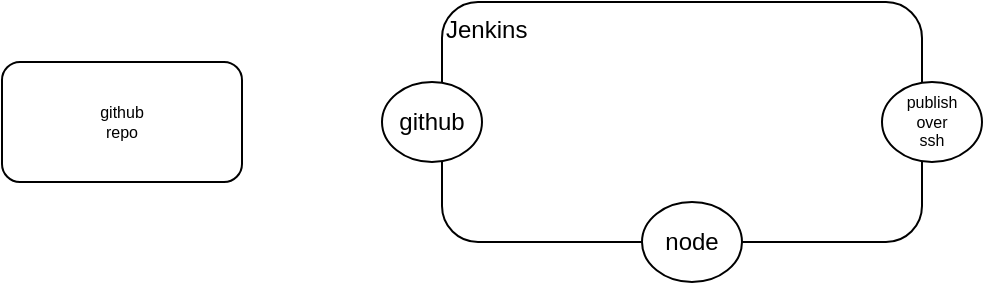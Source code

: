 <mxfile version="14.5.3" type="github">
  <diagram id="hbGI7iBr19cnZTWvqpYA" name="Page-1">
    <mxGraphModel dx="868" dy="730" grid="1" gridSize="10" guides="1" tooltips="1" connect="1" arrows="1" fold="1" page="1" pageScale="1" pageWidth="850" pageHeight="1100" math="0" shadow="0">
      <root>
        <mxCell id="0" />
        <mxCell id="1" parent="0" />
        <mxCell id="zQNhPwhQYfLUo4qqQREm-1" value="Jenkins" style="rounded=1;whiteSpace=wrap;html=1;align=left;verticalAlign=top;" vertex="1" parent="1">
          <mxGeometry x="300" y="160" width="240" height="120" as="geometry" />
        </mxCell>
        <mxCell id="zQNhPwhQYfLUo4qqQREm-2" value="github" style="ellipse;whiteSpace=wrap;html=1;" vertex="1" parent="1">
          <mxGeometry x="270" y="200" width="50" height="40" as="geometry" />
        </mxCell>
        <mxCell id="zQNhPwhQYfLUo4qqQREm-4" value="node" style="ellipse;whiteSpace=wrap;html=1;" vertex="1" parent="1">
          <mxGeometry x="400" y="260" width="50" height="40" as="geometry" />
        </mxCell>
        <mxCell id="zQNhPwhQYfLUo4qqQREm-5" value="publish&lt;br style=&quot;font-size: 8px;&quot;&gt;over&lt;br style=&quot;font-size: 8px;&quot;&gt;ssh" style="ellipse;whiteSpace=wrap;html=1;fontSize=8;" vertex="1" parent="1">
          <mxGeometry x="520" y="200" width="50" height="40" as="geometry" />
        </mxCell>
        <mxCell id="zQNhPwhQYfLUo4qqQREm-6" value="github&lt;br&gt;repo" style="rounded=1;whiteSpace=wrap;html=1;fontSize=8;" vertex="1" parent="1">
          <mxGeometry x="80" y="190" width="120" height="60" as="geometry" />
        </mxCell>
      </root>
    </mxGraphModel>
  </diagram>
</mxfile>
